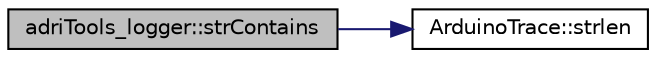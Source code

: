 digraph "adriTools_logger::strContains"
{
 // LATEX_PDF_SIZE
  edge [fontname="Helvetica",fontsize="10",labelfontname="Helvetica",labelfontsize="10"];
  node [fontname="Helvetica",fontsize="10",shape=record];
  rankdir="LR";
  Node1 [label="adriTools_logger::strContains",height=0.2,width=0.4,color="black", fillcolor="grey75", style="filled", fontcolor="black",tooltip="recherche des similitude dans une chaine de caractére"];
  Node1 -> Node2 [color="midnightblue",fontsize="10",style="solid",fontname="Helvetica"];
  Node2 [label="ArduinoTrace::strlen",height=0.2,width=0.4,color="black", fillcolor="white", style="filled",URL="$namespace_arduino_trace.html#a3089af7d454fda5903dc27fbdba9c4ff",tooltip=" "];
}
